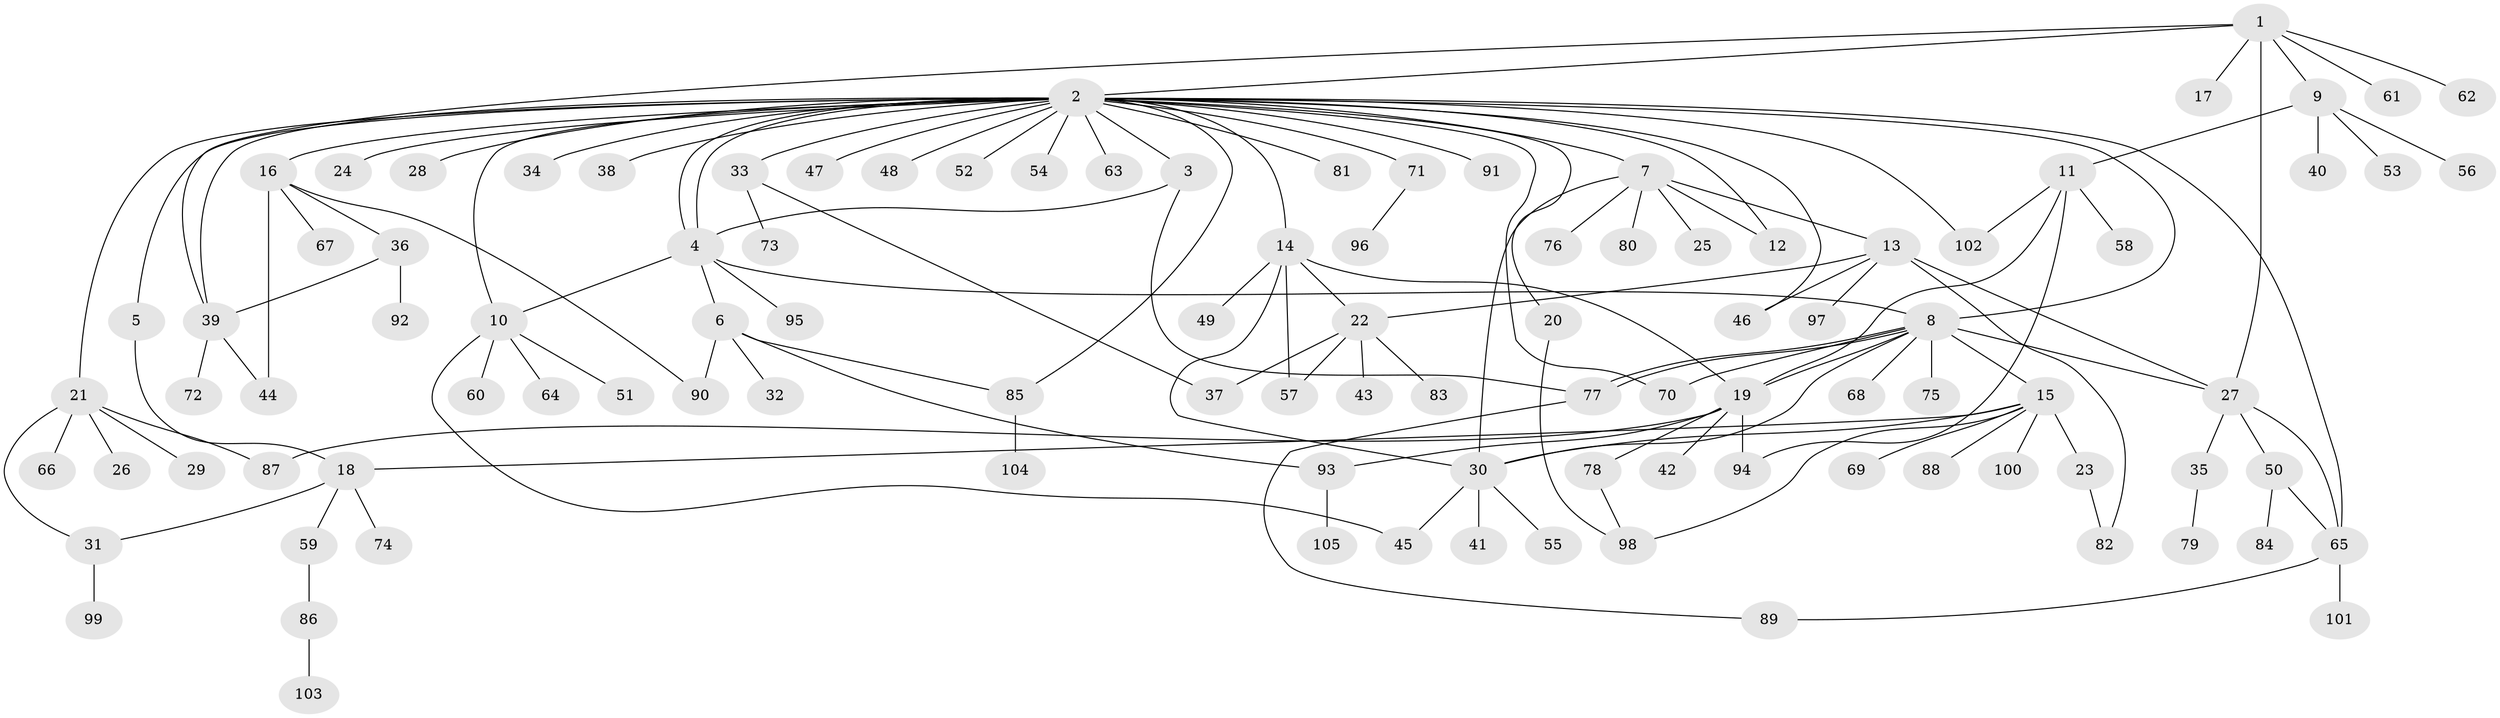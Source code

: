 // Generated by graph-tools (version 1.1) at 2025/01/03/09/25 03:01:53]
// undirected, 105 vertices, 141 edges
graph export_dot {
graph [start="1"]
  node [color=gray90,style=filled];
  1;
  2;
  3;
  4;
  5;
  6;
  7;
  8;
  9;
  10;
  11;
  12;
  13;
  14;
  15;
  16;
  17;
  18;
  19;
  20;
  21;
  22;
  23;
  24;
  25;
  26;
  27;
  28;
  29;
  30;
  31;
  32;
  33;
  34;
  35;
  36;
  37;
  38;
  39;
  40;
  41;
  42;
  43;
  44;
  45;
  46;
  47;
  48;
  49;
  50;
  51;
  52;
  53;
  54;
  55;
  56;
  57;
  58;
  59;
  60;
  61;
  62;
  63;
  64;
  65;
  66;
  67;
  68;
  69;
  70;
  71;
  72;
  73;
  74;
  75;
  76;
  77;
  78;
  79;
  80;
  81;
  82;
  83;
  84;
  85;
  86;
  87;
  88;
  89;
  90;
  91;
  92;
  93;
  94;
  95;
  96;
  97;
  98;
  99;
  100;
  101;
  102;
  103;
  104;
  105;
  1 -- 2;
  1 -- 9;
  1 -- 17;
  1 -- 27;
  1 -- 39;
  1 -- 61;
  1 -- 62;
  2 -- 3;
  2 -- 4;
  2 -- 4;
  2 -- 5;
  2 -- 7;
  2 -- 8;
  2 -- 10;
  2 -- 12;
  2 -- 14;
  2 -- 16;
  2 -- 20;
  2 -- 21;
  2 -- 24;
  2 -- 28;
  2 -- 33;
  2 -- 34;
  2 -- 38;
  2 -- 39;
  2 -- 46;
  2 -- 47;
  2 -- 48;
  2 -- 52;
  2 -- 54;
  2 -- 63;
  2 -- 65;
  2 -- 70;
  2 -- 71;
  2 -- 81;
  2 -- 85;
  2 -- 91;
  2 -- 102;
  3 -- 4;
  3 -- 77;
  4 -- 6;
  4 -- 8;
  4 -- 10;
  4 -- 95;
  5 -- 18;
  6 -- 32;
  6 -- 85;
  6 -- 90;
  6 -- 93;
  7 -- 12;
  7 -- 13;
  7 -- 25;
  7 -- 30;
  7 -- 76;
  7 -- 80;
  8 -- 15;
  8 -- 19;
  8 -- 27;
  8 -- 30;
  8 -- 68;
  8 -- 70;
  8 -- 75;
  8 -- 77;
  8 -- 77;
  9 -- 11;
  9 -- 40;
  9 -- 53;
  9 -- 56;
  10 -- 45;
  10 -- 51;
  10 -- 60;
  10 -- 64;
  11 -- 19;
  11 -- 58;
  11 -- 94;
  11 -- 102;
  13 -- 22;
  13 -- 27;
  13 -- 46;
  13 -- 82;
  13 -- 97;
  14 -- 19;
  14 -- 22;
  14 -- 30;
  14 -- 49;
  14 -- 57;
  15 -- 18;
  15 -- 23;
  15 -- 30;
  15 -- 69;
  15 -- 88;
  15 -- 98;
  15 -- 100;
  16 -- 36;
  16 -- 44;
  16 -- 67;
  16 -- 90;
  18 -- 31;
  18 -- 59;
  18 -- 74;
  19 -- 42;
  19 -- 78;
  19 -- 87;
  19 -- 93;
  19 -- 94;
  20 -- 98;
  21 -- 26;
  21 -- 29;
  21 -- 31;
  21 -- 66;
  21 -- 87;
  22 -- 37;
  22 -- 43;
  22 -- 57;
  22 -- 83;
  23 -- 82;
  27 -- 35;
  27 -- 50;
  27 -- 65;
  30 -- 41;
  30 -- 45;
  30 -- 55;
  31 -- 99;
  33 -- 37;
  33 -- 73;
  35 -- 79;
  36 -- 39;
  36 -- 92;
  39 -- 44;
  39 -- 72;
  50 -- 65;
  50 -- 84;
  59 -- 86;
  65 -- 89;
  65 -- 101;
  71 -- 96;
  77 -- 89;
  78 -- 98;
  85 -- 104;
  86 -- 103;
  93 -- 105;
}
